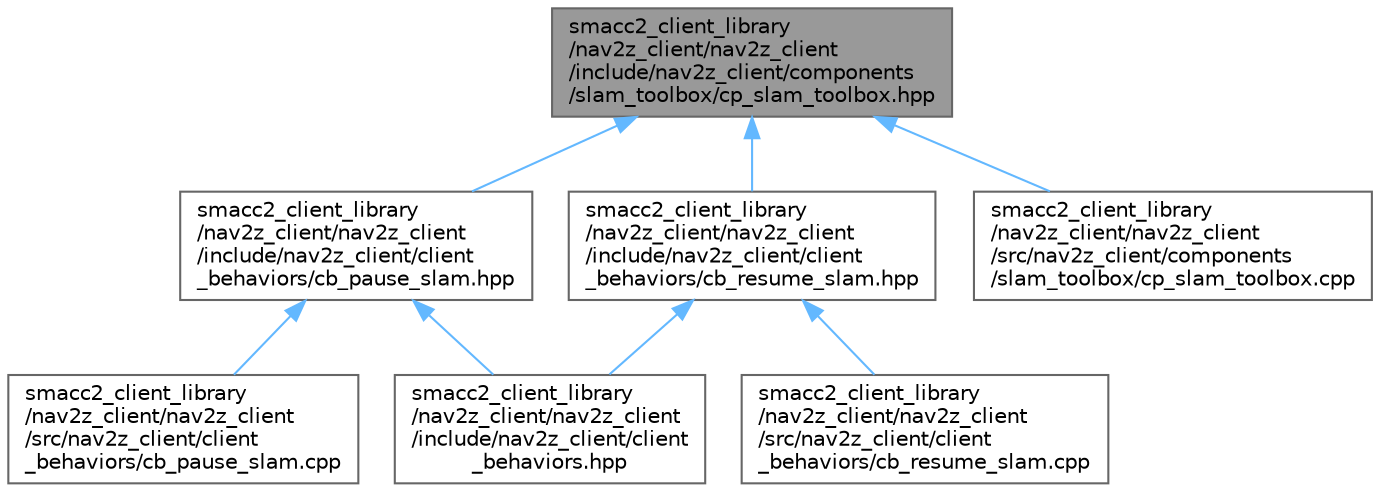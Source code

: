 digraph "smacc2_client_library/nav2z_client/nav2z_client/include/nav2z_client/components/slam_toolbox/cp_slam_toolbox.hpp"
{
 // LATEX_PDF_SIZE
  bgcolor="transparent";
  edge [fontname=Helvetica,fontsize=10,labelfontname=Helvetica,labelfontsize=10];
  node [fontname=Helvetica,fontsize=10,shape=box,height=0.2,width=0.4];
  Node1 [label="smacc2_client_library\l/nav2z_client/nav2z_client\l/include/nav2z_client/components\l/slam_toolbox/cp_slam_toolbox.hpp",height=0.2,width=0.4,color="gray40", fillcolor="grey60", style="filled", fontcolor="black",tooltip=" "];
  Node1 -> Node2 [dir="back",color="steelblue1",style="solid"];
  Node2 [label="smacc2_client_library\l/nav2z_client/nav2z_client\l/include/nav2z_client/client\l_behaviors/cb_pause_slam.hpp",height=0.2,width=0.4,color="grey40", fillcolor="white", style="filled",URL="$cb__pause__slam_8hpp.html",tooltip=" "];
  Node2 -> Node3 [dir="back",color="steelblue1",style="solid"];
  Node3 [label="smacc2_client_library\l/nav2z_client/nav2z_client\l/include/nav2z_client/client\l_behaviors.hpp",height=0.2,width=0.4,color="grey40", fillcolor="white", style="filled",URL="$nav2z__client_2nav2z__client_2include_2nav2z__client_2client__behaviors_8hpp.html",tooltip=" "];
  Node2 -> Node4 [dir="back",color="steelblue1",style="solid"];
  Node4 [label="smacc2_client_library\l/nav2z_client/nav2z_client\l/src/nav2z_client/client\l_behaviors/cb_pause_slam.cpp",height=0.2,width=0.4,color="grey40", fillcolor="white", style="filled",URL="$cb__pause__slam_8cpp.html",tooltip=" "];
  Node1 -> Node5 [dir="back",color="steelblue1",style="solid"];
  Node5 [label="smacc2_client_library\l/nav2z_client/nav2z_client\l/include/nav2z_client/client\l_behaviors/cb_resume_slam.hpp",height=0.2,width=0.4,color="grey40", fillcolor="white", style="filled",URL="$cb__resume__slam_8hpp.html",tooltip=" "];
  Node5 -> Node3 [dir="back",color="steelblue1",style="solid"];
  Node5 -> Node6 [dir="back",color="steelblue1",style="solid"];
  Node6 [label="smacc2_client_library\l/nav2z_client/nav2z_client\l/src/nav2z_client/client\l_behaviors/cb_resume_slam.cpp",height=0.2,width=0.4,color="grey40", fillcolor="white", style="filled",URL="$cb__resume__slam_8cpp.html",tooltip=" "];
  Node1 -> Node7 [dir="back",color="steelblue1",style="solid"];
  Node7 [label="smacc2_client_library\l/nav2z_client/nav2z_client\l/src/nav2z_client/components\l/slam_toolbox/cp_slam_toolbox.cpp",height=0.2,width=0.4,color="grey40", fillcolor="white", style="filled",URL="$cp__slam__toolbox_8cpp.html",tooltip=" "];
}
